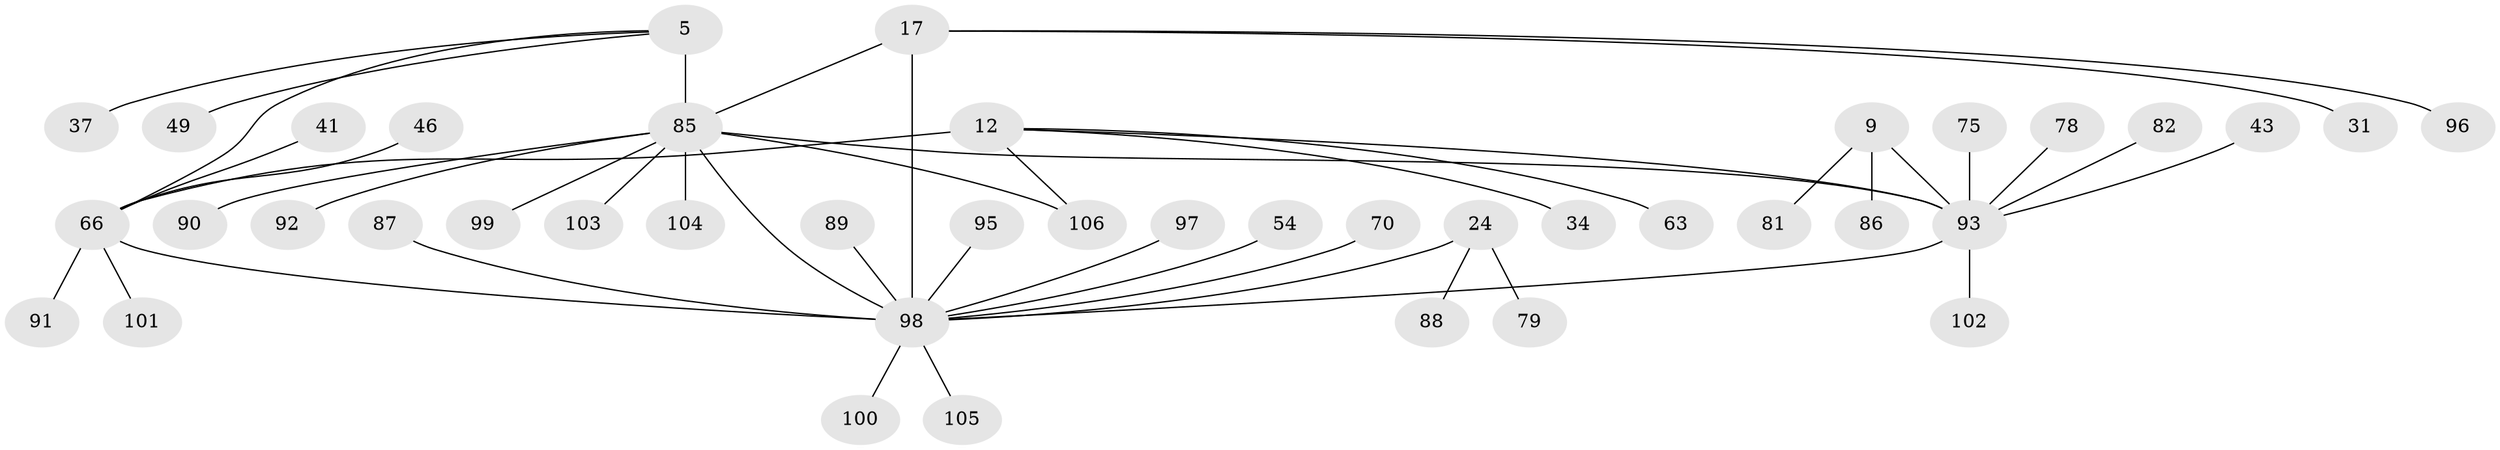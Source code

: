 // original degree distribution, {12: 0.018867924528301886, 7: 0.05660377358490566, 6: 0.05660377358490566, 13: 0.009433962264150943, 5: 0.03773584905660377, 11: 0.009433962264150943, 8: 0.03773584905660377, 4: 0.018867924528301886, 2: 0.1509433962264151, 1: 0.5471698113207547, 3: 0.05660377358490566}
// Generated by graph-tools (version 1.1) at 2025/58/03/04/25 21:58:25]
// undirected, 42 vertices, 46 edges
graph export_dot {
graph [start="1"]
  node [color=gray90,style=filled];
  5 [super="+3"];
  9 [super="+6"];
  12 [super="+11"];
  17 [super="+16"];
  24 [super="+23"];
  31 [super="+29"];
  34;
  37;
  41;
  43;
  46;
  49;
  54;
  63;
  66 [super="+15+30"];
  70;
  75;
  78;
  79 [super="+71"];
  81 [super="+58"];
  82;
  85 [super="+83+64+67+60+72+73+77"];
  86;
  87;
  88;
  89 [super="+55+65"];
  90 [super="+53+68"];
  91;
  92;
  93 [super="+74+7+10+27+28"];
  95;
  96;
  97;
  98 [super="+50+20+51+94"];
  99;
  100;
  101 [super="+59"];
  102;
  103 [super="+76"];
  104 [super="+33"];
  105 [super="+69"];
  106;
  5 -- 49;
  5 -- 37;
  5 -- 85 [weight=6];
  5 -- 66;
  9 -- 86;
  9 -- 81;
  9 -- 93 [weight=6];
  12 -- 34;
  12 -- 106;
  12 -- 63;
  12 -- 93;
  12 -- 66 [weight=6];
  17 -- 96;
  17 -- 31;
  17 -- 85;
  17 -- 98 [weight=7];
  24 -- 88;
  24 -- 79;
  24 -- 98 [weight=6];
  41 -- 66;
  43 -- 93;
  46 -- 66;
  54 -- 98;
  66 -- 101;
  66 -- 91;
  66 -- 98 [weight=2];
  70 -- 98;
  75 -- 93;
  78 -- 93;
  82 -- 93;
  85 -- 93 [weight=3];
  85 -- 90;
  85 -- 92;
  85 -- 99;
  85 -- 103;
  85 -- 104;
  85 -- 106;
  85 -- 98 [weight=2];
  87 -- 98;
  89 -- 98;
  93 -- 102;
  93 -- 98 [weight=2];
  95 -- 98;
  97 -- 98;
  98 -- 100;
  98 -- 105;
}
